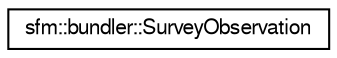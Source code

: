digraph "Graphical Class Hierarchy"
{
  edge [fontname="FreeSans",fontsize="10",labelfontname="FreeSans",labelfontsize="10"];
  node [fontname="FreeSans",fontsize="10",shape=record];
  rankdir="LR";
  Node0 [label="sfm::bundler::SurveyObservation",height=0.2,width=0.4,color="black", fillcolor="white", style="filled",URL="$structsfm_1_1bundler_1_1_survey_observation.html"];
}
